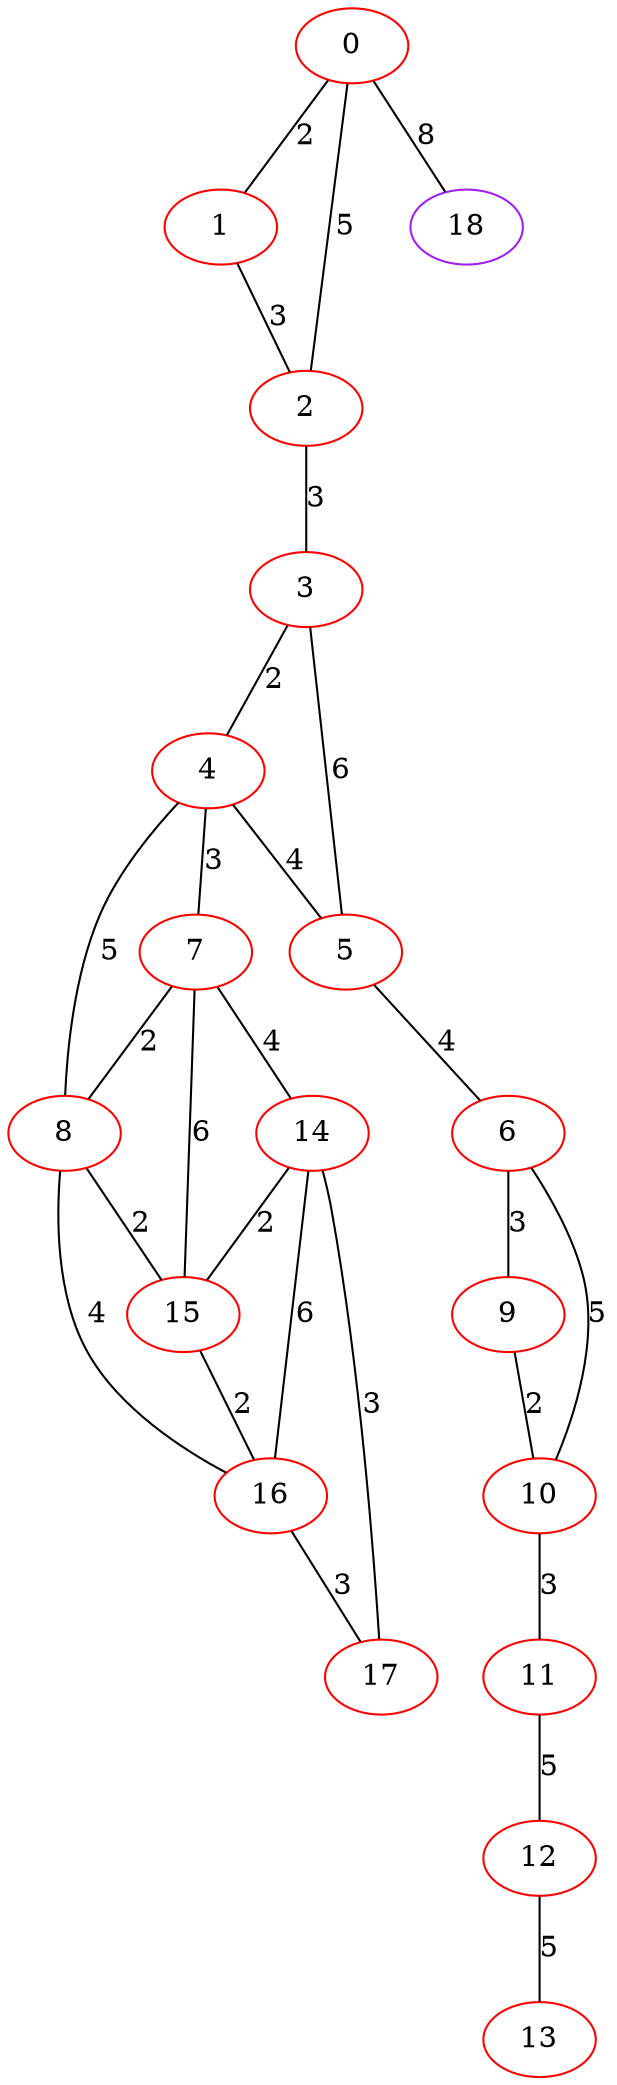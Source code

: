 graph "" {
0 [color=red, weight=1];
1 [color=red, weight=1];
2 [color=red, weight=1];
3 [color=red, weight=1];
4 [color=red, weight=1];
5 [color=red, weight=1];
6 [color=red, weight=1];
7 [color=red, weight=1];
8 [color=red, weight=1];
9 [color=red, weight=1];
10 [color=red, weight=1];
11 [color=red, weight=1];
12 [color=red, weight=1];
13 [color=red, weight=1];
14 [color=red, weight=1];
15 [color=red, weight=1];
16 [color=red, weight=1];
17 [color=red, weight=1];
18 [color=purple, weight=4];
0 -- 1  [key=0, label=2];
0 -- 2  [key=0, label=5];
0 -- 18  [key=0, label=8];
1 -- 2  [key=0, label=3];
2 -- 3  [key=0, label=3];
3 -- 4  [key=0, label=2];
3 -- 5  [key=0, label=6];
4 -- 8  [key=0, label=5];
4 -- 5  [key=0, label=4];
4 -- 7  [key=0, label=3];
5 -- 6  [key=0, label=4];
6 -- 9  [key=0, label=3];
6 -- 10  [key=0, label=5];
7 -- 8  [key=0, label=2];
7 -- 14  [key=0, label=4];
7 -- 15  [key=0, label=6];
8 -- 16  [key=0, label=4];
8 -- 15  [key=0, label=2];
9 -- 10  [key=0, label=2];
10 -- 11  [key=0, label=3];
11 -- 12  [key=0, label=5];
12 -- 13  [key=0, label=5];
14 -- 16  [key=0, label=6];
14 -- 17  [key=0, label=3];
14 -- 15  [key=0, label=2];
15 -- 16  [key=0, label=2];
16 -- 17  [key=0, label=3];
}
